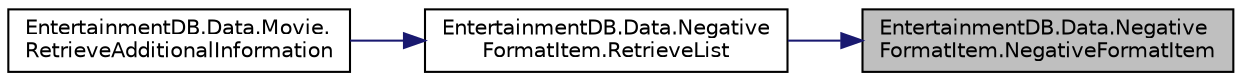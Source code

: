 digraph "EntertainmentDB.Data.NegativeFormatItem.NegativeFormatItem"
{
 // LATEX_PDF_SIZE
  edge [fontname="Helvetica",fontsize="10",labelfontname="Helvetica",labelfontsize="10"];
  node [fontname="Helvetica",fontsize="10",shape=record];
  rankdir="RL";
  Node1 [label="EntertainmentDB.Data.Negative\lFormatItem.NegativeFormatItem",height=0.2,width=0.4,color="black", fillcolor="grey75", style="filled", fontcolor="black",tooltip="Initializes a negative format item with an empty id string."];
  Node1 -> Node2 [dir="back",color="midnightblue",fontsize="10",style="solid",fontname="Helvetica"];
  Node2 [label="EntertainmentDB.Data.Negative\lFormatItem.RetrieveList",height=0.2,width=0.4,color="black", fillcolor="white", style="filled",URL="$d5/d5c/class_entertainment_d_b_1_1_data_1_1_negative_format_item.html#af11922e6cd92b8b67ff3d5e72499447d",tooltip="Retrieves a list of negative format items from the database."];
  Node2 -> Node3 [dir="back",color="midnightblue",fontsize="10",style="solid",fontname="Helvetica"];
  Node3 [label="EntertainmentDB.Data.Movie.\lRetrieveAdditionalInformation",height=0.2,width=0.4,color="black", fillcolor="white", style="filled",URL="$dd/d21/class_entertainment_d_b_1_1_data_1_1_movie.html#a99f0e883926dc4bff73274a483db2f31",tooltip="Retrieves the additional information of the movie from the database."];
}
